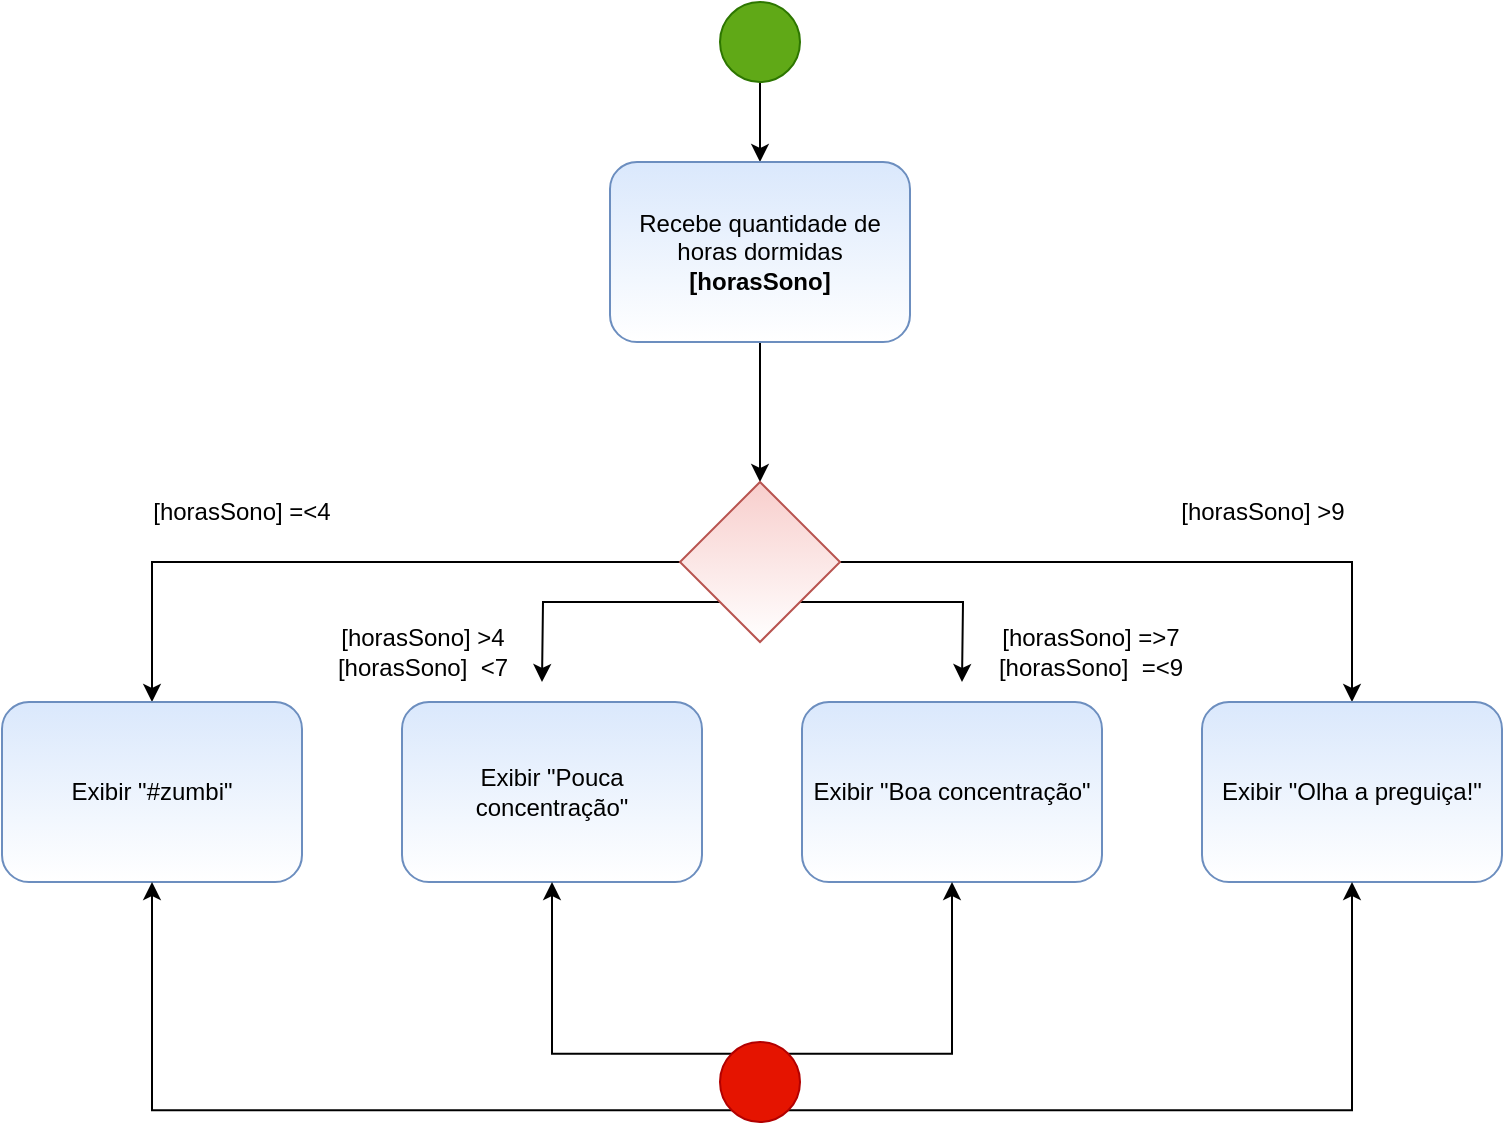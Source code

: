 <mxfile version="20.8.20" type="device" pages="4"><diagram id="l2WmbXTWHo6ahgKw9ByO" name="Diagrama 06"><mxGraphModel dx="880" dy="1556" grid="1" gridSize="10" guides="1" tooltips="1" connect="1" arrows="1" fold="1" page="1" pageScale="1" pageWidth="827" pageHeight="1169" math="0" shadow="0"><root><mxCell id="0"/><mxCell id="1" parent="0"/><mxCell id="2r2yrqO9w9CwK_5Ym_-E-22" value="" style="edgeStyle=orthogonalEdgeStyle;rounded=0;orthogonalLoop=1;jettySize=auto;html=1;" parent="1" source="2r2yrqO9w9CwK_5Ym_-E-1" target="2r2yrqO9w9CwK_5Ym_-E-2" edge="1"><mxGeometry relative="1" as="geometry"/></mxCell><mxCell id="2r2yrqO9w9CwK_5Ym_-E-1" value="" style="ellipse;whiteSpace=wrap;html=1;aspect=fixed;fillColor=#60a917;fontColor=#ffffff;strokeColor=#2D7600;" parent="1" vertex="1"><mxGeometry x="429" y="-30" width="40" height="40" as="geometry"/></mxCell><mxCell id="2r2yrqO9w9CwK_5Ym_-E-5" value="" style="edgeStyle=orthogonalEdgeStyle;rounded=0;orthogonalLoop=1;jettySize=auto;html=1;" parent="1" source="2r2yrqO9w9CwK_5Ym_-E-2" target="2r2yrqO9w9CwK_5Ym_-E-4" edge="1"><mxGeometry relative="1" as="geometry"/></mxCell><mxCell id="2r2yrqO9w9CwK_5Ym_-E-2" value="Recebe quantidade de horas dormidas&lt;br&gt;&lt;b&gt;[horasSono]&lt;/b&gt;" style="rounded=1;whiteSpace=wrap;html=1;fillColor=#dae8fc;strokeColor=#6c8ebf;gradientColor=#ffffff;" parent="1" vertex="1"><mxGeometry x="374" y="50" width="150" height="90" as="geometry"/></mxCell><mxCell id="2r2yrqO9w9CwK_5Ym_-E-9" value="" style="edgeStyle=orthogonalEdgeStyle;rounded=0;orthogonalLoop=1;jettySize=auto;html=1;" parent="1" source="2r2yrqO9w9CwK_5Ym_-E-4" target="2r2yrqO9w9CwK_5Ym_-E-6" edge="1"><mxGeometry relative="1" as="geometry"/></mxCell><mxCell id="2r2yrqO9w9CwK_5Ym_-E-11" value="" style="edgeStyle=orthogonalEdgeStyle;rounded=0;orthogonalLoop=1;jettySize=auto;html=1;" parent="1" source="2r2yrqO9w9CwK_5Ym_-E-4" target="2r2yrqO9w9CwK_5Ym_-E-8" edge="1"><mxGeometry relative="1" as="geometry"/></mxCell><mxCell id="2r2yrqO9w9CwK_5Ym_-E-16" style="edgeStyle=orthogonalEdgeStyle;rounded=0;orthogonalLoop=1;jettySize=auto;html=1;exitX=0;exitY=1;exitDx=0;exitDy=0;" parent="1" source="2r2yrqO9w9CwK_5Ym_-E-4" edge="1"><mxGeometry relative="1" as="geometry"><mxPoint x="340" y="310" as="targetPoint"/></mxGeometry></mxCell><mxCell id="2r2yrqO9w9CwK_5Ym_-E-17" style="edgeStyle=orthogonalEdgeStyle;rounded=0;orthogonalLoop=1;jettySize=auto;html=1;exitX=1;exitY=1;exitDx=0;exitDy=0;" parent="1" source="2r2yrqO9w9CwK_5Ym_-E-4" edge="1"><mxGeometry relative="1" as="geometry"><mxPoint x="550" y="310" as="targetPoint"/></mxGeometry></mxCell><mxCell id="2r2yrqO9w9CwK_5Ym_-E-4" value="" style="rhombus;whiteSpace=wrap;html=1;fillColor=#f8cecc;strokeColor=#b85450;gradientColor=#ffffff;" parent="1" vertex="1"><mxGeometry x="409" y="210" width="80" height="80" as="geometry"/></mxCell><mxCell id="2r2yrqO9w9CwK_5Ym_-E-6" value="Exibir &quot;#zumbi&quot;" style="rounded=1;whiteSpace=wrap;html=1;fillColor=#dae8fc;strokeColor=#6c8ebf;gradientColor=#ffffff;" parent="1" vertex="1"><mxGeometry x="70" y="320" width="150" height="90" as="geometry"/></mxCell><mxCell id="2r2yrqO9w9CwK_5Ym_-E-7" value="Exibir &quot;Pouca concentração&quot;" style="rounded=1;whiteSpace=wrap;html=1;fillColor=#dae8fc;strokeColor=#6c8ebf;gradientColor=#ffffff;" parent="1" vertex="1"><mxGeometry x="270" y="320" width="150" height="90" as="geometry"/></mxCell><mxCell id="2r2yrqO9w9CwK_5Ym_-E-8" value="&lt;span style=&quot;&quot;&gt;Exibir &quot;Olha a preguiça!&quot;&lt;/span&gt;" style="rounded=1;whiteSpace=wrap;html=1;fillColor=#dae8fc;strokeColor=#6c8ebf;gradientColor=#ffffff;" parent="1" vertex="1"><mxGeometry x="670" y="320" width="150" height="90" as="geometry"/></mxCell><mxCell id="2r2yrqO9w9CwK_5Ym_-E-13" value="[horasSono] =&amp;lt;4" style="text;html=1;strokeColor=none;fillColor=none;align=center;verticalAlign=middle;whiteSpace=wrap;rounded=0;" parent="1" vertex="1"><mxGeometry x="140" y="210" width="100" height="30" as="geometry"/></mxCell><mxCell id="2r2yrqO9w9CwK_5Ym_-E-14" value="&lt;span style=&quot;&quot;&gt;Exibir &quot;Boa concentração&quot;&lt;/span&gt;" style="rounded=1;whiteSpace=wrap;html=1;fillColor=#dae8fc;strokeColor=#6c8ebf;gradientColor=#ffffff;" parent="1" vertex="1"><mxGeometry x="470" y="320" width="150" height="90" as="geometry"/></mxCell><mxCell id="2r2yrqO9w9CwK_5Ym_-E-18" value="[horasSono] &amp;gt;4&lt;br&gt;[horasSono]&amp;nbsp; &amp;lt;7" style="text;html=1;strokeColor=none;fillColor=none;align=center;verticalAlign=middle;whiteSpace=wrap;rounded=0;" parent="1" vertex="1"><mxGeometry x="220" y="280" width="121" height="30" as="geometry"/></mxCell><mxCell id="2r2yrqO9w9CwK_5Ym_-E-19" value="[horasSono] =&amp;gt;7&lt;br&gt;[horasSono]&amp;nbsp;&amp;nbsp;=&amp;lt;9" style="text;html=1;strokeColor=none;fillColor=none;align=center;verticalAlign=middle;whiteSpace=wrap;rounded=0;" parent="1" vertex="1"><mxGeometry x="524" y="280" width="181" height="30" as="geometry"/></mxCell><mxCell id="2r2yrqO9w9CwK_5Ym_-E-21" value="[horasSono] &amp;gt;9" style="text;html=1;strokeColor=none;fillColor=none;align=center;verticalAlign=middle;whiteSpace=wrap;rounded=0;" parent="1" vertex="1"><mxGeometry x="610" y="210" width="181" height="30" as="geometry"/></mxCell><mxCell id="2r2yrqO9w9CwK_5Ym_-E-25" style="edgeStyle=orthogonalEdgeStyle;rounded=0;orthogonalLoop=1;jettySize=auto;html=1;exitX=0;exitY=0;exitDx=0;exitDy=0;entryX=0.5;entryY=1;entryDx=0;entryDy=0;" parent="1" source="2r2yrqO9w9CwK_5Ym_-E-23" target="2r2yrqO9w9CwK_5Ym_-E-7" edge="1"><mxGeometry relative="1" as="geometry"/></mxCell><mxCell id="2r2yrqO9w9CwK_5Ym_-E-26" style="edgeStyle=orthogonalEdgeStyle;rounded=0;orthogonalLoop=1;jettySize=auto;html=1;exitX=1;exitY=0;exitDx=0;exitDy=0;entryX=0.5;entryY=1;entryDx=0;entryDy=0;" parent="1" source="2r2yrqO9w9CwK_5Ym_-E-23" target="2r2yrqO9w9CwK_5Ym_-E-14" edge="1"><mxGeometry relative="1" as="geometry"/></mxCell><mxCell id="2r2yrqO9w9CwK_5Ym_-E-29" style="edgeStyle=orthogonalEdgeStyle;rounded=0;orthogonalLoop=1;jettySize=auto;html=1;exitX=1;exitY=1;exitDx=0;exitDy=0;entryX=0.5;entryY=1;entryDx=0;entryDy=0;" parent="1" source="2r2yrqO9w9CwK_5Ym_-E-23" target="2r2yrqO9w9CwK_5Ym_-E-8" edge="1"><mxGeometry relative="1" as="geometry"/></mxCell><mxCell id="2r2yrqO9w9CwK_5Ym_-E-30" style="edgeStyle=orthogonalEdgeStyle;rounded=0;orthogonalLoop=1;jettySize=auto;html=1;exitX=0;exitY=1;exitDx=0;exitDy=0;" parent="1" source="2r2yrqO9w9CwK_5Ym_-E-23" target="2r2yrqO9w9CwK_5Ym_-E-6" edge="1"><mxGeometry relative="1" as="geometry"/></mxCell><mxCell id="2r2yrqO9w9CwK_5Ym_-E-23" value="" style="ellipse;whiteSpace=wrap;html=1;aspect=fixed;fillColor=#e51400;fontColor=#ffffff;strokeColor=#B20000;" parent="1" vertex="1"><mxGeometry x="429" y="490" width="40" height="40" as="geometry"/></mxCell></root></mxGraphModel></diagram><diagram id="XayWabRnE-TZbgttcchL" name="Diagrama 12"><mxGraphModel dx="880" dy="1613" grid="1" gridSize="10" guides="1" tooltips="1" connect="1" arrows="1" fold="1" page="1" pageScale="1" pageWidth="827" pageHeight="1169" math="0" shadow="0"><root><mxCell id="0"/><mxCell id="1" parent="0"/><mxCell id="umBGW6S1S8z-gq33zJJ--2" value="" style="edgeStyle=orthogonalEdgeStyle;rounded=0;orthogonalLoop=1;jettySize=auto;html=1;" parent="1" source="X0EWRlD7G1BLuareMT_P-2" target="umBGW6S1S8z-gq33zJJ--1" edge="1"><mxGeometry relative="1" as="geometry"/></mxCell><mxCell id="X0EWRlD7G1BLuareMT_P-2" value="" style="ellipse;whiteSpace=wrap;html=1;aspect=fixed;fillColor=#60a917;fontColor=#ffffff;strokeColor=#2D7600;" parent="1" vertex="1"><mxGeometry x="300" y="-55" width="40" height="40" as="geometry"/></mxCell><mxCell id="X0EWRlD7G1BLuareMT_P-5" value="" style="edgeStyle=orthogonalEdgeStyle;rounded=0;orthogonalLoop=1;jettySize=auto;html=1;" parent="1" source="X0EWRlD7G1BLuareMT_P-3" target="X0EWRlD7G1BLuareMT_P-4" edge="1"><mxGeometry relative="1" as="geometry"/></mxCell><mxCell id="X0EWRlD7G1BLuareMT_P-3" value="Receber código do produto&lt;br&gt;&lt;br&gt;&lt;b&gt;[codigo]&lt;/b&gt;" style="rounded=1;whiteSpace=wrap;html=1;fillColor=#dae8fc;strokeColor=#6c8ebf;gradientColor=#ffffff;" parent="1" vertex="1"><mxGeometry x="374" y="50" width="150" height="90" as="geometry"/></mxCell><mxCell id="X0EWRlD7G1BLuareMT_P-8" value="" style="edgeStyle=orthogonalEdgeStyle;rounded=0;orthogonalLoop=1;jettySize=auto;html=1;" parent="1" source="X0EWRlD7G1BLuareMT_P-4" target="X0EWRlD7G1BLuareMT_P-6" edge="1"><mxGeometry relative="1" as="geometry"/></mxCell><mxCell id="X0EWRlD7G1BLuareMT_P-9" value="" style="edgeStyle=orthogonalEdgeStyle;rounded=0;orthogonalLoop=1;jettySize=auto;html=1;" parent="1" source="X0EWRlD7G1BLuareMT_P-4" target="X0EWRlD7G1BLuareMT_P-7" edge="1"><mxGeometry relative="1" as="geometry"/></mxCell><mxCell id="X0EWRlD7G1BLuareMT_P-4" value="" style="rhombus;whiteSpace=wrap;html=1;fillColor=#f8cecc;strokeColor=#b85450;gradientColor=#FFFFFF;" parent="1" vertex="1"><mxGeometry x="409" y="210" width="80" height="80" as="geometry"/></mxCell><mxCell id="X0EWRlD7G1BLuareMT_P-14" style="edgeStyle=orthogonalEdgeStyle;rounded=0;orthogonalLoop=1;jettySize=auto;html=1;exitX=0.5;exitY=0;exitDx=0;exitDy=0;entryX=1;entryY=0.5;entryDx=0;entryDy=0;" parent="1" source="X0EWRlD7G1BLuareMT_P-6" target="X0EWRlD7G1BLuareMT_P-3" edge="1"><mxGeometry relative="1" as="geometry"/></mxCell><mxCell id="X0EWRlD7G1BLuareMT_P-6" value="Exibir &quot;Código não reconhecido&quot;" style="rounded=1;whiteSpace=wrap;html=1;fillColor=#dae8fc;strokeColor=#6c8ebf;gradientColor=#ffffff;" parent="1" vertex="1"><mxGeometry x="650" y="205" width="150" height="90" as="geometry"/></mxCell><mxCell id="X0EWRlD7G1BLuareMT_P-23" value="" style="edgeStyle=orthogonalEdgeStyle;rounded=0;orthogonalLoop=1;jettySize=auto;html=1;" parent="1" source="X0EWRlD7G1BLuareMT_P-7" target="X0EWRlD7G1BLuareMT_P-22" edge="1"><mxGeometry relative="1" as="geometry"/></mxCell><mxCell id="X0EWRlD7G1BLuareMT_P-7" value="Registrar valor do produto&lt;br&gt;&lt;br&gt;&lt;b&gt;[valorProduto]&lt;/b&gt;" style="rounded=1;whiteSpace=wrap;html=1;fillColor=#dae8fc;strokeColor=#6c8ebf;gradientColor=#ffffff;" parent="1" vertex="1"><mxGeometry x="100" y="205" width="150" height="90" as="geometry"/></mxCell><mxCell id="X0EWRlD7G1BLuareMT_P-10" value="[codigo = Válido]" style="text;html=1;strokeColor=none;fillColor=none;align=center;verticalAlign=middle;whiteSpace=wrap;rounded=0;" parent="1" vertex="1"><mxGeometry x="290" y="220" width="110" height="30" as="geometry"/></mxCell><mxCell id="X0EWRlD7G1BLuareMT_P-12" value="&lt;ul&gt;&lt;li&gt;[codigo = Inválido]&lt;/li&gt;&lt;/ul&gt;" style="text;html=1;strokeColor=none;fillColor=none;align=center;verticalAlign=middle;whiteSpace=wrap;rounded=0;" parent="1" vertex="1"><mxGeometry x="489" y="210" width="140" height="60" as="geometry"/></mxCell><mxCell id="X0EWRlD7G1BLuareMT_P-18" value="" style="edgeStyle=orthogonalEdgeStyle;rounded=0;orthogonalLoop=1;jettySize=auto;html=1;" parent="1" source="X0EWRlD7G1BLuareMT_P-15" target="X0EWRlD7G1BLuareMT_P-16" edge="1"><mxGeometry relative="1" as="geometry"/></mxCell><mxCell id="X0EWRlD7G1BLuareMT_P-15" value="Exibir &quot;Deseja informar outro código ou finalizar a compra?&quot;&lt;br&gt;&lt;br&gt;&lt;b&gt;[escolhaCliente]&lt;/b&gt;" style="rounded=1;whiteSpace=wrap;html=1;fillColor=#dae8fc;strokeColor=#6c8ebf;gradientColor=#ffffff;" parent="1" vertex="1"><mxGeometry x="100" y="450" width="150" height="90" as="geometry"/></mxCell><mxCell id="X0EWRlD7G1BLuareMT_P-29" style="edgeStyle=orthogonalEdgeStyle;rounded=0;orthogonalLoop=1;jettySize=auto;html=1;exitX=1;exitY=0.5;exitDx=0;exitDy=0;entryX=0;entryY=0.5;entryDx=0;entryDy=0;" parent="1" source="X0EWRlD7G1BLuareMT_P-16" target="X0EWRlD7G1BLuareMT_P-28" edge="1"><mxGeometry relative="1" as="geometry"/></mxCell><mxCell id="X0EWRlD7G1BLuareMT_P-16" value="" style="rhombus;whiteSpace=wrap;html=1;fillColor=#f8cecc;strokeColor=#b85450;gradientColor=#ffffff;" parent="1" vertex="1"><mxGeometry x="135" y="610" width="80" height="80" as="geometry"/></mxCell><mxCell id="X0EWRlD7G1BLuareMT_P-19" value="[escolhaCliente = Finalizar]" style="text;html=1;strokeColor=none;fillColor=none;align=center;verticalAlign=middle;whiteSpace=wrap;rounded=0;" parent="1" vertex="1"><mxGeometry x="210" y="610" width="160" height="30" as="geometry"/></mxCell><mxCell id="X0EWRlD7G1BLuareMT_P-32" value="" style="edgeStyle=orthogonalEdgeStyle;rounded=0;orthogonalLoop=1;jettySize=auto;html=1;" parent="1" source="X0EWRlD7G1BLuareMT_P-22" target="X0EWRlD7G1BLuareMT_P-15" edge="1"><mxGeometry relative="1" as="geometry"/></mxCell><mxCell id="X0EWRlD7G1BLuareMT_P-22" value="Adicionar valor do produto no valor total da compra&lt;br&gt;&lt;br&gt;&lt;b&gt;[valorTotal] = [valorTotal] + [valorProduto]&amp;nbsp;&lt;/b&gt;" style="rounded=1;whiteSpace=wrap;html=1;fillColor=#dae8fc;strokeColor=#6c8ebf;gradientColor=#ffffff;" parent="1" vertex="1"><mxGeometry x="100" y="330" width="150" height="90" as="geometry"/></mxCell><mxCell id="X0EWRlD7G1BLuareMT_P-24" value="[escolhaCliente = Outro código]" style="text;html=1;strokeColor=none;fillColor=none;align=center;verticalAlign=middle;whiteSpace=wrap;rounded=0;" parent="1" vertex="1"><mxGeometry x="40" y="605" width="120" height="30" as="geometry"/></mxCell><mxCell id="X0EWRlD7G1BLuareMT_P-27" value="" style="endArrow=classic;html=1;rounded=0;exitX=0;exitY=0.5;exitDx=0;exitDy=0;entryX=0;entryY=0.5;entryDx=0;entryDy=0;" parent="1" source="X0EWRlD7G1BLuareMT_P-16" target="X0EWRlD7G1BLuareMT_P-3" edge="1"><mxGeometry width="50" height="50" relative="1" as="geometry"><mxPoint x="310" y="330" as="sourcePoint"/><mxPoint x="120" y="-10" as="targetPoint"/><Array as="points"><mxPoint x="40" y="650"/><mxPoint x="40" y="95"/></Array></mxGeometry></mxCell><mxCell id="X0EWRlD7G1BLuareMT_P-31" value="" style="edgeStyle=orthogonalEdgeStyle;rounded=0;orthogonalLoop=1;jettySize=auto;html=1;" parent="1" source="X0EWRlD7G1BLuareMT_P-28" target="X0EWRlD7G1BLuareMT_P-30" edge="1"><mxGeometry relative="1" as="geometry"/></mxCell><mxCell id="X0EWRlD7G1BLuareMT_P-28" value="Exibir &quot;Compra finalizada. Valor total: R$&lt;b&gt;[valorTotal]&lt;/b&gt;&quot;" style="rounded=1;whiteSpace=wrap;html=1;fillColor=#dae8fc;strokeColor=#6c8ebf;gradientColor=#ffffff;" parent="1" vertex="1"><mxGeometry x="390" y="605" width="150" height="90" as="geometry"/></mxCell><mxCell id="X0EWRlD7G1BLuareMT_P-30" value="" style="ellipse;whiteSpace=wrap;html=1;aspect=fixed;fillColor=#e51400;fontColor=#ffffff;strokeColor=#B20000;" parent="1" vertex="1"><mxGeometry x="590" y="630" width="40" height="40" as="geometry"/></mxCell><mxCell id="umBGW6S1S8z-gq33zJJ--3" value="" style="edgeStyle=orthogonalEdgeStyle;rounded=0;orthogonalLoop=1;jettySize=auto;html=1;" parent="1" source="umBGW6S1S8z-gq33zJJ--1" target="X0EWRlD7G1BLuareMT_P-3" edge="1"><mxGeometry relative="1" as="geometry"/></mxCell><mxCell id="umBGW6S1S8z-gq33zJJ--1" value="Iniciar compra&lt;br&gt;&lt;br&gt;&lt;b&gt;[valorTotal = 0]&lt;/b&gt;" style="rounded=1;whiteSpace=wrap;html=1;fillColor=#dae8fc;strokeColor=#6c8ebf;gradientColor=#ffffff;" parent="1" vertex="1"><mxGeometry x="374" y="-80" width="150" height="90" as="geometry"/></mxCell></root></mxGraphModel></diagram><diagram id="NYJ_CX5wt9pHGHGes-mQ" name="Diagrama 13"><mxGraphModel dx="1474" dy="1603" grid="1" gridSize="10" guides="1" tooltips="1" connect="1" arrows="1" fold="1" page="1" pageScale="1" pageWidth="827" pageHeight="1169" math="0" shadow="0"><root><mxCell id="0"/><mxCell id="1" parent="0"/><mxCell id="V3H9Ap5m5f1pFrtLzICG-4" value="" style="edgeStyle=orthogonalEdgeStyle;rounded=0;orthogonalLoop=1;jettySize=auto;html=1;" parent="1" source="Hj-OUzjrHUoZQdBfoR5k-2" target="IbDStJ_7NXYnrNMvM3ie-2" edge="1"><mxGeometry relative="1" as="geometry"/></mxCell><mxCell id="Hj-OUzjrHUoZQdBfoR5k-2" value="Pergunte se alguém entrou no elevador" style="rounded=1;whiteSpace=wrap;html=1;fillColor=#dae8fc;strokeColor=#6c8ebf;gradientColor=#ffffff;" parent="1" vertex="1"><mxGeometry x="430" y="-45" width="150" height="90" as="geometry"/></mxCell><mxCell id="V3H9Ap5m5f1pFrtLzICG-2" value="" style="edgeStyle=orthogonalEdgeStyle;rounded=0;orthogonalLoop=1;jettySize=auto;html=1;" parent="1" source="IbDStJ_7NXYnrNMvM3ie-1" target="V3H9Ap5m5f1pFrtLzICG-1" edge="1"><mxGeometry relative="1" as="geometry"/></mxCell><mxCell id="IbDStJ_7NXYnrNMvM3ie-1" value="" style="ellipse;whiteSpace=wrap;html=1;aspect=fixed;fillColor=#60a917;fontColor=#ffffff;strokeColor=#2D7600;" parent="1" vertex="1"><mxGeometry x="295" y="-120" width="40" height="40" as="geometry"/></mxCell><mxCell id="V3H9Ap5m5f1pFrtLzICG-27" value="" style="edgeStyle=orthogonalEdgeStyle;rounded=0;orthogonalLoop=1;jettySize=auto;html=1;" parent="1" source="IbDStJ_7NXYnrNMvM3ie-2" target="V3H9Ap5m5f1pFrtLzICG-5" edge="1"><mxGeometry relative="1" as="geometry"/></mxCell><mxCell id="IbDStJ_7NXYnrNMvM3ie-2" value="" style="rhombus;whiteSpace=wrap;html=1;fillColor=#f8cecc;strokeColor=#b85450;gradientColor=#FFFFFF;" parent="1" vertex="1"><mxGeometry x="462.5" y="100" width="85" height="80" as="geometry"/></mxCell><mxCell id="V3H9Ap5m5f1pFrtLzICG-3" value="" style="edgeStyle=orthogonalEdgeStyle;rounded=0;orthogonalLoop=1;jettySize=auto;html=1;" parent="1" source="V3H9Ap5m5f1pFrtLzICG-1" target="Hj-OUzjrHUoZQdBfoR5k-2" edge="1"><mxGeometry relative="1" as="geometry"/></mxCell><mxCell id="V3H9Ap5m5f1pFrtLzICG-1" value="Peso total do elevador&lt;br&gt;&lt;br&gt;&lt;b&gt;[pesoTotal = 0]&lt;/b&gt;" style="rounded=1;whiteSpace=wrap;html=1;fillColor=#dae8fc;strokeColor=#6c8ebf;gradientColor=#ffffff;" parent="1" vertex="1"><mxGeometry x="240" y="-45" width="150" height="90" as="geometry"/></mxCell><mxCell id="V3H9Ap5m5f1pFrtLzICG-18" value="" style="edgeStyle=orthogonalEdgeStyle;rounded=0;orthogonalLoop=1;jettySize=auto;html=1;" parent="1" source="V3H9Ap5m5f1pFrtLzICG-5" target="V3H9Ap5m5f1pFrtLzICG-13" edge="1"><mxGeometry relative="1" as="geometry"/></mxCell><mxCell id="V3H9Ap5m5f1pFrtLzICG-5" value="Atualize o peso total com o peso da pessoa que entrou&lt;br&gt;&lt;br&gt;&lt;b&gt;[pesoTotal= pesoTotal + pesoPessoa]&lt;/b&gt;" style="rounded=1;whiteSpace=wrap;html=1;fillColor=#dae8fc;strokeColor=#6c8ebf;gradientColor=#ffffff;" parent="1" vertex="1"><mxGeometry x="240" y="95" width="150" height="90" as="geometry"/></mxCell><mxCell id="V3H9Ap5m5f1pFrtLzICG-8" value="" style="endArrow=classic;html=1;rounded=0;exitX=1;exitY=0.5;exitDx=0;exitDy=0;entryX=1;entryY=0.5;entryDx=0;entryDy=0;" parent="1" source="IbDStJ_7NXYnrNMvM3ie-2" target="Hj-OUzjrHUoZQdBfoR5k-2" edge="1"><mxGeometry width="50" height="50" relative="1" as="geometry"><mxPoint x="390" y="70" as="sourcePoint"/><mxPoint x="440" y="20" as="targetPoint"/><Array as="points"><mxPoint x="620" y="140"/><mxPoint x="620"/></Array></mxGeometry></mxCell><mxCell id="V3H9Ap5m5f1pFrtLzICG-9" value="Sim" style="text;html=1;strokeColor=none;fillColor=none;align=center;verticalAlign=middle;whiteSpace=wrap;rounded=0;" parent="1" vertex="1"><mxGeometry x="402.5" y="100" width="60" height="30" as="geometry"/></mxCell><mxCell id="V3H9Ap5m5f1pFrtLzICG-11" value="Não" style="text;html=1;strokeColor=none;fillColor=none;align=center;verticalAlign=middle;whiteSpace=wrap;rounded=0;" parent="1" vertex="1"><mxGeometry x="560" y="110" width="60" height="30" as="geometry"/></mxCell><mxCell id="V3H9Ap5m5f1pFrtLzICG-29" value="" style="edgeStyle=orthogonalEdgeStyle;rounded=0;orthogonalLoop=1;jettySize=auto;html=1;" parent="1" source="V3H9Ap5m5f1pFrtLzICG-13" target="V3H9Ap5m5f1pFrtLzICG-15" edge="1"><mxGeometry relative="1" as="geometry"/></mxCell><mxCell id="V3H9Ap5m5f1pFrtLzICG-13" value="Receber comando para subir ou descer o elevador&lt;br&gt;&lt;br&gt;&lt;b&gt;[movElevador]&lt;/b&gt;" style="rounded=1;whiteSpace=wrap;html=1;fillColor=#dae8fc;strokeColor=#6c8ebf;gradientColor=#ffffff;" parent="1" vertex="1"><mxGeometry x="240" y="230" width="150" height="90" as="geometry"/></mxCell><mxCell id="V3H9Ap5m5f1pFrtLzICG-30" value="" style="edgeStyle=orthogonalEdgeStyle;rounded=0;orthogonalLoop=1;jettySize=auto;html=1;" parent="1" source="V3H9Ap5m5f1pFrtLzICG-15" target="V3H9Ap5m5f1pFrtLzICG-17" edge="1"><mxGeometry relative="1" as="geometry"/></mxCell><mxCell id="gyX8nLpYHM5l1MvODKbk-7" value="" style="edgeStyle=orthogonalEdgeStyle;rounded=0;orthogonalLoop=1;jettySize=auto;html=1;" parent="1" source="V3H9Ap5m5f1pFrtLzICG-15" target="gyX8nLpYHM5l1MvODKbk-5" edge="1"><mxGeometry relative="1" as="geometry"/></mxCell><mxCell id="9k62fT2au17BNfX_oE5f-8" style="edgeStyle=orthogonalEdgeStyle;rounded=0;orthogonalLoop=1;jettySize=auto;html=1;exitX=0;exitY=1;exitDx=0;exitDy=0;entryX=0.5;entryY=0;entryDx=0;entryDy=0;" parent="1" source="V3H9Ap5m5f1pFrtLzICG-15" target="gyX8nLpYHM5l1MvODKbk-9" edge="1"><mxGeometry relative="1" as="geometry"/></mxCell><mxCell id="9k62fT2au17BNfX_oE5f-9" style="edgeStyle=orthogonalEdgeStyle;rounded=0;orthogonalLoop=1;jettySize=auto;html=1;exitX=1;exitY=1;exitDx=0;exitDy=0;" parent="1" source="V3H9Ap5m5f1pFrtLzICG-15" target="9k62fT2au17BNfX_oE5f-5" edge="1"><mxGeometry relative="1" as="geometry"/></mxCell><mxCell id="V3H9Ap5m5f1pFrtLzICG-15" value="" style="rhombus;whiteSpace=wrap;html=1;fillColor=#f8cecc;strokeColor=#b85450;gradientColor=#FFFFFF;" parent="1" vertex="1"><mxGeometry x="272.5" y="355" width="85" height="80" as="geometry"/></mxCell><mxCell id="V3H9Ap5m5f1pFrtLzICG-35" style="edgeStyle=orthogonalEdgeStyle;rounded=0;orthogonalLoop=1;jettySize=auto;html=1;exitX=0.5;exitY=0;exitDx=0;exitDy=0;entryX=1;entryY=0.75;entryDx=0;entryDy=0;" parent="1" source="V3H9Ap5m5f1pFrtLzICG-17" target="V3H9Ap5m5f1pFrtLzICG-5" edge="1"><mxGeometry relative="1" as="geometry"><Array as="points"><mxPoint x="645" y="260"/><mxPoint x="430" y="260"/><mxPoint x="430" y="163"/></Array></mxGeometry></mxCell><mxCell id="V3H9Ap5m5f1pFrtLzICG-17" value="Exibir &quot;Alguém deve sair para eu subir&quot;" style="rounded=1;whiteSpace=wrap;html=1;fillColor=#dae8fc;strokeColor=#6c8ebf;gradientColor=#ffffff;" parent="1" vertex="1"><mxGeometry x="570" y="350" width="150" height="90" as="geometry"/></mxCell><mxCell id="V3H9Ap5m5f1pFrtLzICG-33" value="[movElevador] = subir&lt;br&gt;[pesoTotal] &amp;gt;400" style="text;html=1;strokeColor=none;fillColor=none;align=center;verticalAlign=middle;whiteSpace=wrap;rounded=0;" parent="1" vertex="1"><mxGeometry x="367.5" y="355" width="130" height="30" as="geometry"/></mxCell><mxCell id="gyX8nLpYHM5l1MvODKbk-3" value="[movElevador] = descer&lt;br&gt;[pesoTotal] &amp;gt;500" style="text;html=1;strokeColor=none;fillColor=none;align=center;verticalAlign=middle;whiteSpace=wrap;rounded=0;" parent="1" vertex="1"><mxGeometry x="142.5" y="355" width="130" height="30" as="geometry"/></mxCell><mxCell id="gyX8nLpYHM5l1MvODKbk-8" style="edgeStyle=orthogonalEdgeStyle;rounded=0;orthogonalLoop=1;jettySize=auto;html=1;exitX=0.5;exitY=0;exitDx=0;exitDy=0;entryX=0;entryY=0.5;entryDx=0;entryDy=0;" parent="1" source="gyX8nLpYHM5l1MvODKbk-5" target="V3H9Ap5m5f1pFrtLzICG-5" edge="1"><mxGeometry relative="1" as="geometry"/></mxCell><mxCell id="gyX8nLpYHM5l1MvODKbk-5" value="Exibir &quot;Alguém deve sair para eu subir&quot;" style="rounded=1;whiteSpace=wrap;html=1;fillColor=#dae8fc;strokeColor=#6c8ebf;gradientColor=#ffffff;" parent="1" vertex="1"><mxGeometry x="-30" y="350" width="150" height="90" as="geometry"/></mxCell><mxCell id="9k62fT2au17BNfX_oE5f-11" style="edgeStyle=orthogonalEdgeStyle;rounded=0;orthogonalLoop=1;jettySize=auto;html=1;exitX=0.5;exitY=1;exitDx=0;exitDy=0;entryX=0;entryY=0.75;entryDx=0;entryDy=0;" parent="1" source="gyX8nLpYHM5l1MvODKbk-9" target="V3H9Ap5m5f1pFrtLzICG-1" edge="1"><mxGeometry relative="1" as="geometry"><mxPoint x="-40" y="68.889" as="targetPoint"/><Array as="points"><mxPoint x="135" y="620"/><mxPoint x="-40" y="620"/><mxPoint x="-40" y="23"/></Array></mxGeometry></mxCell><mxCell id="gyX8nLpYHM5l1MvODKbk-9" value="Exibir &quot;O elevador está descendo!&quot; até chegar ao destino." style="rounded=1;whiteSpace=wrap;html=1;fillColor=#dae8fc;strokeColor=#6c8ebf;gradientColor=#ffffff;" parent="1" vertex="1"><mxGeometry x="60" y="510" width="150" height="90" as="geometry"/></mxCell><mxCell id="gyX8nLpYHM5l1MvODKbk-11" value="[movElevador] = subir&lt;br&gt;[pesoTotal] =&amp;lt;400" style="text;html=1;strokeColor=none;fillColor=none;align=center;verticalAlign=middle;whiteSpace=wrap;rounded=0;" parent="1" vertex="1"><mxGeometry x="349" y="460" width="130" height="30" as="geometry"/></mxCell><mxCell id="9k62fT2au17BNfX_oE5f-1" value="[movElevador] = descer&lt;br&gt;[pesoTotal] =&amp;lt;500" style="text;html=1;strokeColor=none;fillColor=none;align=center;verticalAlign=middle;whiteSpace=wrap;rounded=0;" parent="1" vertex="1"><mxGeometry x="142.5" y="460" width="130" height="30" as="geometry"/></mxCell><mxCell id="9k62fT2au17BNfX_oE5f-10" style="edgeStyle=orthogonalEdgeStyle;rounded=0;orthogonalLoop=1;jettySize=auto;html=1;exitX=0.5;exitY=1;exitDx=0;exitDy=0;" parent="1" source="9k62fT2au17BNfX_oE5f-5" edge="1"><mxGeometry relative="1" as="geometry"><mxPoint x="240" y="-20" as="targetPoint"/><Array as="points"><mxPoint x="478" y="650"/><mxPoint x="-130" y="650"/><mxPoint x="-130" y="-20"/><mxPoint x="240" y="-20"/></Array></mxGeometry></mxCell><mxCell id="9k62fT2au17BNfX_oE5f-5" value="Exibir &quot;O elevador está subindo!&quot; até chegar ao destino." style="rounded=1;whiteSpace=wrap;html=1;fillColor=#dae8fc;strokeColor=#6c8ebf;gradientColor=#ffffff;" parent="1" vertex="1"><mxGeometry x="402.5" y="520" width="150" height="90" as="geometry"/></mxCell></root></mxGraphModel></diagram><diagram id="L6NAFnRfI35d99iab9jw" name="Diagrama 14"><mxGraphModel dx="647" dy="1603" grid="1" gridSize="10" guides="1" tooltips="1" connect="1" arrows="1" fold="1" page="1" pageScale="1" pageWidth="827" pageHeight="1169" math="0" shadow="0"><root><mxCell id="0"/><mxCell id="1" parent="0"/><mxCell id="SuPX4_Un74S_h2pLUhQS-17" value="" style="edgeStyle=orthogonalEdgeStyle;rounded=0;orthogonalLoop=1;jettySize=auto;html=1;" parent="1" source="O9-kMUwzGMJqFH_D1ap5-2" target="SuPX4_Un74S_h2pLUhQS-15" edge="1"><mxGeometry relative="1" as="geometry"/></mxCell><mxCell id="O9-kMUwzGMJqFH_D1ap5-2" value="" style="ellipse;whiteSpace=wrap;html=1;aspect=fixed;fillColor=#60a917;fontColor=#ffffff;strokeColor=#2D7600;" parent="1" vertex="1"><mxGeometry x="295" y="-250" width="40" height="40" as="geometry"/></mxCell><mxCell id="SuPX4_Un74S_h2pLUhQS-5" value="" style="edgeStyle=orthogonalEdgeStyle;rounded=0;orthogonalLoop=1;jettySize=auto;html=1;" parent="1" source="O9-kMUwzGMJqFH_D1ap5-3" target="SuPX4_Un74S_h2pLUhQS-3" edge="1"><mxGeometry relative="1" as="geometry"/></mxCell><mxCell id="O9-kMUwzGMJqFH_D1ap5-3" value="&amp;nbsp;Contabilizar partida&lt;br&gt;&lt;b&gt;&lt;br&gt;[partidas] = [partidas] +1&lt;br&gt;&lt;/b&gt;" style="rounded=1;whiteSpace=wrap;html=1;fillColor=#dae8fc;strokeColor=#6c8ebf;gradientColor=#ffffff;" parent="1" vertex="1"><mxGeometry x="240" y="-45" width="150" height="90" as="geometry"/></mxCell><mxCell id="SuPX4_Un74S_h2pLUhQS-7" value="" style="edgeStyle=orthogonalEdgeStyle;rounded=0;orthogonalLoop=1;jettySize=auto;html=1;" parent="1" source="SuPX4_Un74S_h2pLUhQS-3" target="SuPX4_Un74S_h2pLUhQS-6" edge="1"><mxGeometry relative="1" as="geometry"/></mxCell><mxCell id="SuPX4_Un74S_h2pLUhQS-3" value="&amp;nbsp;Receber valor sorteado dos dados&lt;br style=&quot;border-color: var(--border-color);&quot;&gt;&lt;b style=&quot;border-color: var(--border-color);&quot;&gt;[valorDado1]&lt;/b&gt;&lt;br style=&quot;border-color: var(--border-color);&quot;&gt;&lt;b style=&quot;border-color: var(--border-color);&quot;&gt;[valorDado2]&lt;/b&gt;" style="rounded=1;whiteSpace=wrap;html=1;fillColor=#dae8fc;strokeColor=#6c8ebf;gradientColor=#ffffff;" parent="1" vertex="1"><mxGeometry x="430" y="-45" width="150" height="90" as="geometry"/></mxCell><mxCell id="SuPX4_Un74S_h2pLUhQS-11" value="" style="edgeStyle=orthogonalEdgeStyle;rounded=0;orthogonalLoop=1;jettySize=auto;html=1;" parent="1" source="SuPX4_Un74S_h2pLUhQS-6" target="SuPX4_Un74S_h2pLUhQS-9" edge="1"><mxGeometry relative="1" as="geometry"/></mxCell><mxCell id="SuPX4_Un74S_h2pLUhQS-12" style="edgeStyle=orthogonalEdgeStyle;rounded=0;orthogonalLoop=1;jettySize=auto;html=1;exitX=0;exitY=1;exitDx=0;exitDy=0;entryX=0.5;entryY=0;entryDx=0;entryDy=0;" parent="1" source="SuPX4_Un74S_h2pLUhQS-6" target="SuPX4_Un74S_h2pLUhQS-8" edge="1"><mxGeometry relative="1" as="geometry"/></mxCell><mxCell id="SuPX4_Un74S_h2pLUhQS-13" style="edgeStyle=orthogonalEdgeStyle;rounded=0;orthogonalLoop=1;jettySize=auto;html=1;exitX=1;exitY=1;exitDx=0;exitDy=0;entryX=0.5;entryY=0;entryDx=0;entryDy=0;" parent="1" source="SuPX4_Un74S_h2pLUhQS-6" target="SuPX4_Un74S_h2pLUhQS-10" edge="1"><mxGeometry relative="1" as="geometry"/></mxCell><mxCell id="SuPX4_Un74S_h2pLUhQS-6" value="" style="rhombus;whiteSpace=wrap;html=1;fillColor=#f8cecc;strokeColor=#b85450;gradientColor=#FFFFFF;" parent="1" vertex="1"><mxGeometry x="465" y="100" width="80" height="80" as="geometry"/></mxCell><mxCell id="SuPX4_Un74S_h2pLUhQS-21" style="edgeStyle=orthogonalEdgeStyle;rounded=0;orthogonalLoop=1;jettySize=auto;html=1;exitX=0.5;exitY=1;exitDx=0;exitDy=0;entryX=0.25;entryY=0;entryDx=0;entryDy=0;" parent="1" source="SuPX4_Un74S_h2pLUhQS-8" target="SuPX4_Un74S_h2pLUhQS-20" edge="1"><mxGeometry relative="1" as="geometry"/></mxCell><mxCell id="SuPX4_Un74S_h2pLUhQS-8" value="Exibir &quot;Empate.&quot;&lt;br&gt;&lt;br&gt;&lt;b&gt;[empate] = [empate] +1&lt;/b&gt;" style="rounded=1;whiteSpace=wrap;html=1;fillColor=#dae8fc;strokeColor=#6c8ebf;gradientColor=#ffffff;" parent="1" vertex="1"><mxGeometry x="240" y="220" width="150" height="90" as="geometry"/></mxCell><mxCell id="SuPX4_Un74S_h2pLUhQS-22" style="edgeStyle=orthogonalEdgeStyle;rounded=0;orthogonalLoop=1;jettySize=auto;html=1;exitX=0.5;exitY=1;exitDx=0;exitDy=0;" parent="1" source="SuPX4_Un74S_h2pLUhQS-9" target="SuPX4_Un74S_h2pLUhQS-20" edge="1"><mxGeometry relative="1" as="geometry"/></mxCell><mxCell id="SuPX4_Un74S_h2pLUhQS-9" value="Exibir &quot;O 1° venceu!&quot;&lt;br&gt;&lt;br&gt;&lt;b style=&quot;border-color: var(--border-color);&quot;&gt;[vitoria1] = [vitoria1] +1&lt;/b&gt;" style="rounded=1;whiteSpace=wrap;html=1;fillColor=#dae8fc;strokeColor=#6c8ebf;gradientColor=#ffffff;" parent="1" vertex="1"><mxGeometry x="430" y="220" width="150" height="90" as="geometry"/></mxCell><mxCell id="SuPX4_Un74S_h2pLUhQS-23" style="edgeStyle=orthogonalEdgeStyle;rounded=0;orthogonalLoop=1;jettySize=auto;html=1;exitX=0.5;exitY=1;exitDx=0;exitDy=0;entryX=0.75;entryY=0;entryDx=0;entryDy=0;" parent="1" source="SuPX4_Un74S_h2pLUhQS-10" target="SuPX4_Un74S_h2pLUhQS-20" edge="1"><mxGeometry relative="1" as="geometry"/></mxCell><mxCell id="SuPX4_Un74S_h2pLUhQS-10" value="Exibir &quot;O 2° venceu!&quot;&lt;br&gt;&lt;br&gt;&lt;b style=&quot;border-color: var(--border-color);&quot;&gt;[vitoria2] = [vitoria2] +1&lt;/b&gt;" style="rounded=1;whiteSpace=wrap;html=1;fillColor=#dae8fc;strokeColor=#6c8ebf;gradientColor=#ffffff;" parent="1" vertex="1"><mxGeometry x="620" y="220" width="150" height="90" as="geometry"/></mxCell><mxCell id="SuPX4_Un74S_h2pLUhQS-14" value="[valorDado1] = [valorDado2]" style="text;html=1;strokeColor=none;fillColor=none;align=center;verticalAlign=middle;whiteSpace=wrap;rounded=0;" parent="1" vertex="1"><mxGeometry x="270" y="125" width="230" height="30" as="geometry"/></mxCell><mxCell id="SuPX4_Un74S_h2pLUhQS-16" value="" style="edgeStyle=orthogonalEdgeStyle;rounded=0;orthogonalLoop=1;jettySize=auto;html=1;" parent="1" source="SuPX4_Un74S_h2pLUhQS-15" target="O9-kMUwzGMJqFH_D1ap5-3" edge="1"><mxGeometry relative="1" as="geometry"/></mxCell><mxCell id="SuPX4_Un74S_h2pLUhQS-15" value="Iniciar programa&lt;br&gt;&lt;br&gt;&lt;b&gt;[partidas = 0]&lt;br&gt;[vitoria1 = 0]&lt;br&gt;&lt;/b&gt;&lt;b style=&quot;border-color: var(--border-color);&quot;&gt;[vitoria2 = 0]&lt;br&gt;&lt;/b&gt;&lt;b style=&quot;border-color: var(--border-color);&quot;&gt;[empate = 0]&lt;/b&gt;&lt;b&gt;&lt;br&gt;&lt;/b&gt;" style="rounded=1;whiteSpace=wrap;html=1;fillColor=#dae8fc;strokeColor=#6c8ebf;gradientColor=#ffffff;" parent="1" vertex="1"><mxGeometry x="240" y="-170" width="150" height="90" as="geometry"/></mxCell><mxCell id="SuPX4_Un74S_h2pLUhQS-18" value="[valorDado1] &amp;gt; [valorDado2]" style="text;html=1;strokeColor=none;fillColor=none;align=center;verticalAlign=middle;whiteSpace=wrap;rounded=0;" parent="1" vertex="1"><mxGeometry x="310" y="180" width="230" height="30" as="geometry"/></mxCell><mxCell id="SuPX4_Un74S_h2pLUhQS-19" value="[valorDado1] &amp;lt; [valorDado2]" style="text;html=1;strokeColor=none;fillColor=none;align=center;verticalAlign=middle;whiteSpace=wrap;rounded=0;" parent="1" vertex="1"><mxGeometry x="520" y="125" width="230" height="30" as="geometry"/></mxCell><mxCell id="SuPX4_Un74S_h2pLUhQS-24" style="edgeStyle=orthogonalEdgeStyle;rounded=0;orthogonalLoop=1;jettySize=auto;html=1;exitX=0;exitY=0.5;exitDx=0;exitDy=0;" parent="1" source="SuPX4_Un74S_h2pLUhQS-28" target="O9-kMUwzGMJqFH_D1ap5-3" edge="1"><mxGeometry relative="1" as="geometry"><Array as="points"><mxPoint x="180" y="530"/><mxPoint x="180"/></Array></mxGeometry></mxCell><mxCell id="SuPX4_Un74S_h2pLUhQS-29" style="edgeStyle=orthogonalEdgeStyle;rounded=0;orthogonalLoop=1;jettySize=auto;html=1;exitX=0.5;exitY=1;exitDx=0;exitDy=0;entryX=0.5;entryY=0;entryDx=0;entryDy=0;" parent="1" source="SuPX4_Un74S_h2pLUhQS-20" target="SuPX4_Un74S_h2pLUhQS-28" edge="1"><mxGeometry relative="1" as="geometry"/></mxCell><mxCell id="SuPX4_Un74S_h2pLUhQS-20" value="Exibir &quot;Nova partida? S ou N&quot;&lt;br&gt;&lt;br&gt;&lt;b&gt;[novaPartida]&lt;/b&gt;" style="rounded=1;whiteSpace=wrap;html=1;fillColor=#dae8fc;strokeColor=#6c8ebf;gradientColor=#ffffff;" parent="1" vertex="1"><mxGeometry x="430" y="360" width="150" height="90" as="geometry"/></mxCell><mxCell id="SuPX4_Un74S_h2pLUhQS-25" value="[novaPartida] = S" style="text;html=1;strokeColor=none;fillColor=none;align=center;verticalAlign=middle;whiteSpace=wrap;rounded=0;" parent="1" vertex="1"><mxGeometry x="350" y="500" width="100" height="30" as="geometry"/></mxCell><mxCell id="SuPX4_Un74S_h2pLUhQS-35" value="" style="edgeStyle=orthogonalEdgeStyle;rounded=0;orthogonalLoop=1;jettySize=auto;html=1;" parent="1" source="SuPX4_Un74S_h2pLUhQS-26" target="SuPX4_Un74S_h2pLUhQS-34" edge="1"><mxGeometry relative="1" as="geometry"/></mxCell><mxCell id="SuPX4_Un74S_h2pLUhQS-26" value="Exibir &quot;O jogo acabou após &lt;b&gt;[partidas]. &lt;/b&gt;1° jogador &lt;b&gt;[vitoria1]&lt;/b&gt; vitórias. 2° jogador&lt;b&gt; [vitoria2]&lt;/b&gt; vitórias e um total de &lt;b&gt;[empates]&lt;/b&gt; empates.&quot;" style="rounded=1;whiteSpace=wrap;html=1;fillColor=#dae8fc;strokeColor=#6c8ebf;gradientColor=#ffffff;" parent="1" vertex="1"><mxGeometry x="700" y="458.75" width="200" height="142.5" as="geometry"/></mxCell><mxCell id="SuPX4_Un74S_h2pLUhQS-30" value="" style="edgeStyle=orthogonalEdgeStyle;rounded=0;orthogonalLoop=1;jettySize=auto;html=1;" parent="1" source="SuPX4_Un74S_h2pLUhQS-28" target="SuPX4_Un74S_h2pLUhQS-26" edge="1"><mxGeometry relative="1" as="geometry"/></mxCell><mxCell id="SuPX4_Un74S_h2pLUhQS-28" value="" style="rhombus;whiteSpace=wrap;html=1;fillColor=#f8cecc;strokeColor=#b85450;gradientColor=#FFFFFF;" parent="1" vertex="1"><mxGeometry x="465" y="490" width="80" height="80" as="geometry"/></mxCell><mxCell id="SuPX4_Un74S_h2pLUhQS-31" value="[novaPartida] = N" style="text;html=1;strokeColor=none;fillColor=none;align=center;verticalAlign=middle;whiteSpace=wrap;rounded=0;" parent="1" vertex="1"><mxGeometry x="570" y="500" width="100" height="30" as="geometry"/></mxCell><mxCell id="SuPX4_Un74S_h2pLUhQS-34" value="" style="ellipse;whiteSpace=wrap;html=1;aspect=fixed;fillColor=#e51400;fontColor=#ffffff;strokeColor=#B20000;" parent="1" vertex="1"><mxGeometry x="950" y="510" width="40" height="40" as="geometry"/></mxCell></root></mxGraphModel></diagram></mxfile>